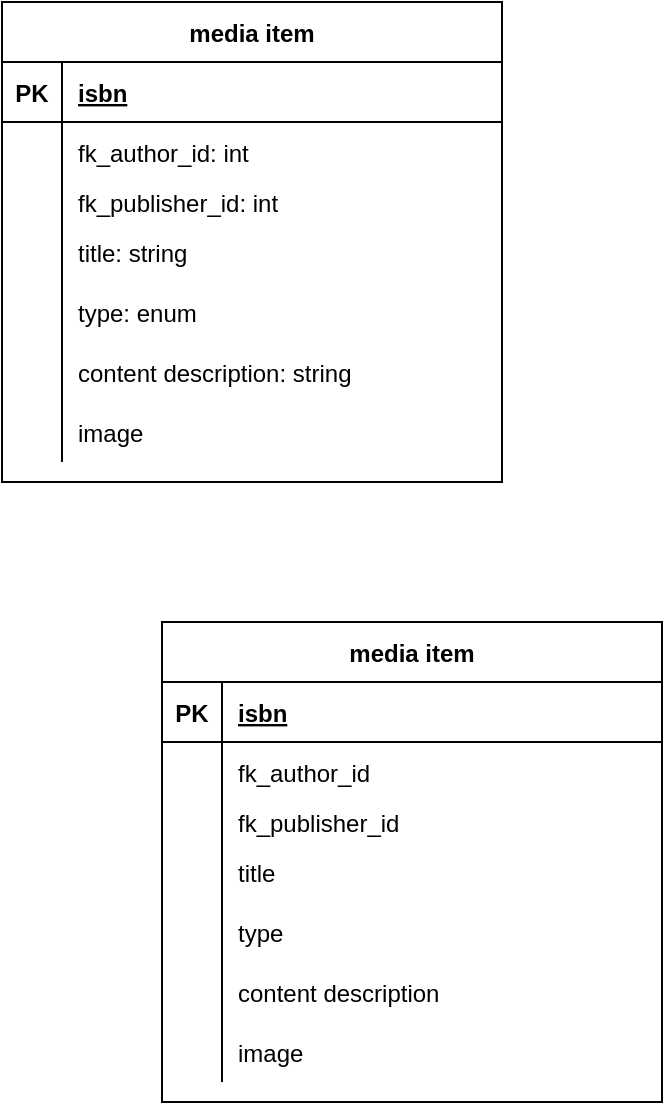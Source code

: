 <mxfile version="13.4.6" type="device"><diagram id="R2lEEEUBdFMjLlhIrx00" name="Page-1"><mxGraphModel dx="868" dy="492" grid="1" gridSize="10" guides="1" tooltips="1" connect="1" arrows="1" fold="1" page="1" pageScale="1" pageWidth="850" pageHeight="1100" math="0" shadow="0" extFonts="Permanent Marker^https://fonts.googleapis.com/css?family=Permanent+Marker"><root><mxCell id="0"/><mxCell id="1" parent="0"/><mxCell id="C-vyLk0tnHw3VtMMgP7b-23" value="media item" style="shape=table;startSize=30;container=1;collapsible=1;childLayout=tableLayout;fixedRows=1;rowLines=0;fontStyle=1;align=center;resizeLast=1;" parent="1" vertex="1"><mxGeometry x="20" y="50" width="250" height="240" as="geometry"/></mxCell><mxCell id="C-vyLk0tnHw3VtMMgP7b-24" value="" style="shape=partialRectangle;collapsible=0;dropTarget=0;pointerEvents=0;fillColor=none;points=[[0,0.5],[1,0.5]];portConstraint=eastwest;top=0;left=0;right=0;bottom=1;" parent="C-vyLk0tnHw3VtMMgP7b-23" vertex="1"><mxGeometry y="30" width="250" height="30" as="geometry"/></mxCell><mxCell id="C-vyLk0tnHw3VtMMgP7b-25" value="PK" style="shape=partialRectangle;overflow=hidden;connectable=0;fillColor=none;top=0;left=0;bottom=0;right=0;fontStyle=1;" parent="C-vyLk0tnHw3VtMMgP7b-24" vertex="1"><mxGeometry width="30" height="30" as="geometry"/></mxCell><mxCell id="C-vyLk0tnHw3VtMMgP7b-26" value="isbn" style="shape=partialRectangle;overflow=hidden;connectable=0;fillColor=none;top=0;left=0;bottom=0;right=0;align=left;spacingLeft=6;fontStyle=5;" parent="C-vyLk0tnHw3VtMMgP7b-24" vertex="1"><mxGeometry x="30" width="220" height="30" as="geometry"/></mxCell><mxCell id="C-vyLk0tnHw3VtMMgP7b-27" value="" style="shape=partialRectangle;collapsible=0;dropTarget=0;pointerEvents=0;fillColor=none;points=[[0,0.5],[1,0.5]];portConstraint=eastwest;top=0;left=0;right=0;bottom=0;" parent="C-vyLk0tnHw3VtMMgP7b-23" vertex="1"><mxGeometry y="60" width="250" height="30" as="geometry"/></mxCell><mxCell id="C-vyLk0tnHw3VtMMgP7b-28" value="" style="shape=partialRectangle;overflow=hidden;connectable=0;fillColor=none;top=0;left=0;bottom=0;right=0;" parent="C-vyLk0tnHw3VtMMgP7b-27" vertex="1"><mxGeometry width="30" height="30" as="geometry"/></mxCell><mxCell id="C-vyLk0tnHw3VtMMgP7b-29" value="fk_author_id: int" style="shape=partialRectangle;overflow=hidden;connectable=0;fillColor=none;top=0;left=0;bottom=0;right=0;align=left;spacingLeft=6;" parent="C-vyLk0tnHw3VtMMgP7b-27" vertex="1"><mxGeometry x="30" width="220" height="30" as="geometry"/></mxCell><mxCell id="cz2rMLH8yH9SySCv96rx-15" value="" style="shape=partialRectangle;collapsible=0;dropTarget=0;pointerEvents=0;fillColor=none;points=[[0,0.5],[1,0.5]];portConstraint=eastwest;top=0;left=0;right=0;bottom=0;" vertex="1" parent="C-vyLk0tnHw3VtMMgP7b-23"><mxGeometry y="90" width="250" height="20" as="geometry"/></mxCell><mxCell id="cz2rMLH8yH9SySCv96rx-16" value="" style="shape=partialRectangle;overflow=hidden;connectable=0;fillColor=none;top=0;left=0;bottom=0;right=0;" vertex="1" parent="cz2rMLH8yH9SySCv96rx-15"><mxGeometry width="30" height="20" as="geometry"/></mxCell><mxCell id="cz2rMLH8yH9SySCv96rx-17" value="fk_publisher_id: int" style="shape=partialRectangle;overflow=hidden;connectable=0;fillColor=none;top=0;left=0;bottom=0;right=0;align=left;spacingLeft=6;" vertex="1" parent="cz2rMLH8yH9SySCv96rx-15"><mxGeometry x="30" width="220" height="20" as="geometry"/></mxCell><mxCell id="cz2rMLH8yH9SySCv96rx-18" value="" style="shape=partialRectangle;collapsible=0;dropTarget=0;pointerEvents=0;fillColor=none;points=[[0,0.5],[1,0.5]];portConstraint=eastwest;top=0;left=0;right=0;bottom=0;" vertex="1" parent="C-vyLk0tnHw3VtMMgP7b-23"><mxGeometry y="110" width="250" height="30" as="geometry"/></mxCell><mxCell id="cz2rMLH8yH9SySCv96rx-19" value="" style="shape=partialRectangle;overflow=hidden;connectable=0;fillColor=none;top=0;left=0;bottom=0;right=0;" vertex="1" parent="cz2rMLH8yH9SySCv96rx-18"><mxGeometry width="30" height="30" as="geometry"/></mxCell><mxCell id="cz2rMLH8yH9SySCv96rx-20" value="title: string" style="shape=partialRectangle;overflow=hidden;connectable=0;fillColor=none;top=0;left=0;bottom=0;right=0;align=left;spacingLeft=6;" vertex="1" parent="cz2rMLH8yH9SySCv96rx-18"><mxGeometry x="30" width="220" height="30" as="geometry"/></mxCell><mxCell id="cz2rMLH8yH9SySCv96rx-22" value="" style="shape=partialRectangle;collapsible=0;dropTarget=0;pointerEvents=0;fillColor=none;points=[[0,0.5],[1,0.5]];portConstraint=eastwest;top=0;left=0;right=0;bottom=0;" vertex="1" parent="C-vyLk0tnHw3VtMMgP7b-23"><mxGeometry y="140" width="250" height="30" as="geometry"/></mxCell><mxCell id="cz2rMLH8yH9SySCv96rx-23" value="" style="shape=partialRectangle;overflow=hidden;connectable=0;fillColor=none;top=0;left=0;bottom=0;right=0;" vertex="1" parent="cz2rMLH8yH9SySCv96rx-22"><mxGeometry width="30" height="30" as="geometry"/></mxCell><mxCell id="cz2rMLH8yH9SySCv96rx-24" value="type: enum" style="shape=partialRectangle;overflow=hidden;connectable=0;fillColor=none;top=0;left=0;bottom=0;right=0;align=left;spacingLeft=6;" vertex="1" parent="cz2rMLH8yH9SySCv96rx-22"><mxGeometry x="30" width="220" height="30" as="geometry"/></mxCell><mxCell id="cz2rMLH8yH9SySCv96rx-25" value="" style="shape=partialRectangle;collapsible=0;dropTarget=0;pointerEvents=0;fillColor=none;points=[[0,0.5],[1,0.5]];portConstraint=eastwest;top=0;left=0;right=0;bottom=0;" vertex="1" parent="C-vyLk0tnHw3VtMMgP7b-23"><mxGeometry y="170" width="250" height="30" as="geometry"/></mxCell><mxCell id="cz2rMLH8yH9SySCv96rx-26" value="" style="shape=partialRectangle;overflow=hidden;connectable=0;fillColor=none;top=0;left=0;bottom=0;right=0;" vertex="1" parent="cz2rMLH8yH9SySCv96rx-25"><mxGeometry width="30" height="30" as="geometry"/></mxCell><mxCell id="cz2rMLH8yH9SySCv96rx-27" value="content description: string" style="shape=partialRectangle;overflow=hidden;connectable=0;fillColor=none;top=0;left=0;bottom=0;right=0;align=left;spacingLeft=6;" vertex="1" parent="cz2rMLH8yH9SySCv96rx-25"><mxGeometry x="30" width="220" height="30" as="geometry"/></mxCell><mxCell id="cz2rMLH8yH9SySCv96rx-28" value="" style="shape=partialRectangle;collapsible=0;dropTarget=0;pointerEvents=0;fillColor=none;points=[[0,0.5],[1,0.5]];portConstraint=eastwest;top=0;left=0;right=0;bottom=0;" vertex="1" parent="C-vyLk0tnHw3VtMMgP7b-23"><mxGeometry y="200" width="250" height="30" as="geometry"/></mxCell><mxCell id="cz2rMLH8yH9SySCv96rx-29" value="" style="shape=partialRectangle;overflow=hidden;connectable=0;fillColor=none;top=0;left=0;bottom=0;right=0;" vertex="1" parent="cz2rMLH8yH9SySCv96rx-28"><mxGeometry width="30" height="30" as="geometry"/></mxCell><mxCell id="cz2rMLH8yH9SySCv96rx-30" value="image" style="shape=partialRectangle;overflow=hidden;connectable=0;fillColor=none;top=0;left=0;bottom=0;right=0;align=left;spacingLeft=6;" vertex="1" parent="cz2rMLH8yH9SySCv96rx-28"><mxGeometry x="30" width="220" height="30" as="geometry"/></mxCell><mxCell id="cz2rMLH8yH9SySCv96rx-31" value="media item" style="shape=table;startSize=30;container=1;collapsible=1;childLayout=tableLayout;fixedRows=1;rowLines=0;fontStyle=1;align=center;resizeLast=1;" vertex="1" parent="1"><mxGeometry x="100" y="360" width="250" height="240" as="geometry"/></mxCell><mxCell id="cz2rMLH8yH9SySCv96rx-32" value="" style="shape=partialRectangle;collapsible=0;dropTarget=0;pointerEvents=0;fillColor=none;points=[[0,0.5],[1,0.5]];portConstraint=eastwest;top=0;left=0;right=0;bottom=1;" vertex="1" parent="cz2rMLH8yH9SySCv96rx-31"><mxGeometry y="30" width="250" height="30" as="geometry"/></mxCell><mxCell id="cz2rMLH8yH9SySCv96rx-33" value="PK" style="shape=partialRectangle;overflow=hidden;connectable=0;fillColor=none;top=0;left=0;bottom=0;right=0;fontStyle=1;" vertex="1" parent="cz2rMLH8yH9SySCv96rx-32"><mxGeometry width="30" height="30" as="geometry"/></mxCell><mxCell id="cz2rMLH8yH9SySCv96rx-34" value="isbn" style="shape=partialRectangle;overflow=hidden;connectable=0;fillColor=none;top=0;left=0;bottom=0;right=0;align=left;spacingLeft=6;fontStyle=5;" vertex="1" parent="cz2rMLH8yH9SySCv96rx-32"><mxGeometry x="30" width="220" height="30" as="geometry"/></mxCell><mxCell id="cz2rMLH8yH9SySCv96rx-35" value="" style="shape=partialRectangle;collapsible=0;dropTarget=0;pointerEvents=0;fillColor=none;points=[[0,0.5],[1,0.5]];portConstraint=eastwest;top=0;left=0;right=0;bottom=0;" vertex="1" parent="cz2rMLH8yH9SySCv96rx-31"><mxGeometry y="60" width="250" height="30" as="geometry"/></mxCell><mxCell id="cz2rMLH8yH9SySCv96rx-36" value="" style="shape=partialRectangle;overflow=hidden;connectable=0;fillColor=none;top=0;left=0;bottom=0;right=0;" vertex="1" parent="cz2rMLH8yH9SySCv96rx-35"><mxGeometry width="30" height="30" as="geometry"/></mxCell><mxCell id="cz2rMLH8yH9SySCv96rx-37" value="fk_author_id" style="shape=partialRectangle;overflow=hidden;connectable=0;fillColor=none;top=0;left=0;bottom=0;right=0;align=left;spacingLeft=6;" vertex="1" parent="cz2rMLH8yH9SySCv96rx-35"><mxGeometry x="30" width="220" height="30" as="geometry"/></mxCell><mxCell id="cz2rMLH8yH9SySCv96rx-38" value="" style="shape=partialRectangle;collapsible=0;dropTarget=0;pointerEvents=0;fillColor=none;points=[[0,0.5],[1,0.5]];portConstraint=eastwest;top=0;left=0;right=0;bottom=0;" vertex="1" parent="cz2rMLH8yH9SySCv96rx-31"><mxGeometry y="90" width="250" height="20" as="geometry"/></mxCell><mxCell id="cz2rMLH8yH9SySCv96rx-39" value="" style="shape=partialRectangle;overflow=hidden;connectable=0;fillColor=none;top=0;left=0;bottom=0;right=0;" vertex="1" parent="cz2rMLH8yH9SySCv96rx-38"><mxGeometry width="30" height="20" as="geometry"/></mxCell><mxCell id="cz2rMLH8yH9SySCv96rx-40" value="fk_publisher_id" style="shape=partialRectangle;overflow=hidden;connectable=0;fillColor=none;top=0;left=0;bottom=0;right=0;align=left;spacingLeft=6;" vertex="1" parent="cz2rMLH8yH9SySCv96rx-38"><mxGeometry x="30" width="220" height="20" as="geometry"/></mxCell><mxCell id="cz2rMLH8yH9SySCv96rx-41" value="" style="shape=partialRectangle;collapsible=0;dropTarget=0;pointerEvents=0;fillColor=none;points=[[0,0.5],[1,0.5]];portConstraint=eastwest;top=0;left=0;right=0;bottom=0;" vertex="1" parent="cz2rMLH8yH9SySCv96rx-31"><mxGeometry y="110" width="250" height="30" as="geometry"/></mxCell><mxCell id="cz2rMLH8yH9SySCv96rx-42" value="" style="shape=partialRectangle;overflow=hidden;connectable=0;fillColor=none;top=0;left=0;bottom=0;right=0;" vertex="1" parent="cz2rMLH8yH9SySCv96rx-41"><mxGeometry width="30" height="30" as="geometry"/></mxCell><mxCell id="cz2rMLH8yH9SySCv96rx-43" value="title" style="shape=partialRectangle;overflow=hidden;connectable=0;fillColor=none;top=0;left=0;bottom=0;right=0;align=left;spacingLeft=6;" vertex="1" parent="cz2rMLH8yH9SySCv96rx-41"><mxGeometry x="30" width="220" height="30" as="geometry"/></mxCell><mxCell id="cz2rMLH8yH9SySCv96rx-44" value="" style="shape=partialRectangle;collapsible=0;dropTarget=0;pointerEvents=0;fillColor=none;points=[[0,0.5],[1,0.5]];portConstraint=eastwest;top=0;left=0;right=0;bottom=0;" vertex="1" parent="cz2rMLH8yH9SySCv96rx-31"><mxGeometry y="140" width="250" height="30" as="geometry"/></mxCell><mxCell id="cz2rMLH8yH9SySCv96rx-45" value="" style="shape=partialRectangle;overflow=hidden;connectable=0;fillColor=none;top=0;left=0;bottom=0;right=0;" vertex="1" parent="cz2rMLH8yH9SySCv96rx-44"><mxGeometry width="30" height="30" as="geometry"/></mxCell><mxCell id="cz2rMLH8yH9SySCv96rx-46" value="type" style="shape=partialRectangle;overflow=hidden;connectable=0;fillColor=none;top=0;left=0;bottom=0;right=0;align=left;spacingLeft=6;" vertex="1" parent="cz2rMLH8yH9SySCv96rx-44"><mxGeometry x="30" width="220" height="30" as="geometry"/></mxCell><mxCell id="cz2rMLH8yH9SySCv96rx-47" value="" style="shape=partialRectangle;collapsible=0;dropTarget=0;pointerEvents=0;fillColor=none;points=[[0,0.5],[1,0.5]];portConstraint=eastwest;top=0;left=0;right=0;bottom=0;" vertex="1" parent="cz2rMLH8yH9SySCv96rx-31"><mxGeometry y="170" width="250" height="30" as="geometry"/></mxCell><mxCell id="cz2rMLH8yH9SySCv96rx-48" value="" style="shape=partialRectangle;overflow=hidden;connectable=0;fillColor=none;top=0;left=0;bottom=0;right=0;" vertex="1" parent="cz2rMLH8yH9SySCv96rx-47"><mxGeometry width="30" height="30" as="geometry"/></mxCell><mxCell id="cz2rMLH8yH9SySCv96rx-49" value="content description" style="shape=partialRectangle;overflow=hidden;connectable=0;fillColor=none;top=0;left=0;bottom=0;right=0;align=left;spacingLeft=6;" vertex="1" parent="cz2rMLH8yH9SySCv96rx-47"><mxGeometry x="30" width="220" height="30" as="geometry"/></mxCell><mxCell id="cz2rMLH8yH9SySCv96rx-50" value="" style="shape=partialRectangle;collapsible=0;dropTarget=0;pointerEvents=0;fillColor=none;points=[[0,0.5],[1,0.5]];portConstraint=eastwest;top=0;left=0;right=0;bottom=0;" vertex="1" parent="cz2rMLH8yH9SySCv96rx-31"><mxGeometry y="200" width="250" height="30" as="geometry"/></mxCell><mxCell id="cz2rMLH8yH9SySCv96rx-51" value="" style="shape=partialRectangle;overflow=hidden;connectable=0;fillColor=none;top=0;left=0;bottom=0;right=0;" vertex="1" parent="cz2rMLH8yH9SySCv96rx-50"><mxGeometry width="30" height="30" as="geometry"/></mxCell><mxCell id="cz2rMLH8yH9SySCv96rx-52" value="image" style="shape=partialRectangle;overflow=hidden;connectable=0;fillColor=none;top=0;left=0;bottom=0;right=0;align=left;spacingLeft=6;" vertex="1" parent="cz2rMLH8yH9SySCv96rx-50"><mxGeometry x="30" width="220" height="30" as="geometry"/></mxCell></root></mxGraphModel></diagram></mxfile>